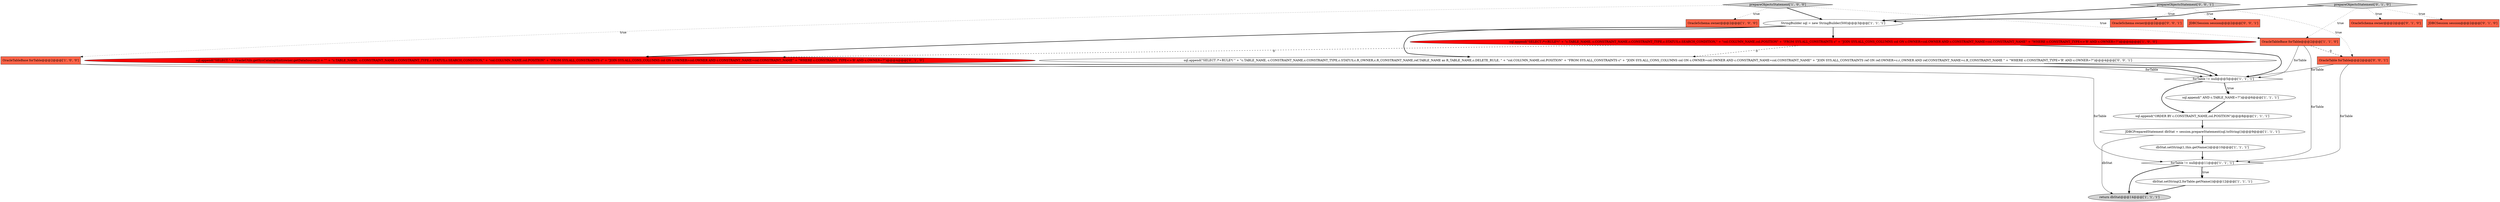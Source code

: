 digraph {
6 [style = filled, label = "prepareObjectsStatement['1', '0', '0']", fillcolor = lightgray, shape = diamond image = "AAA0AAABBB1BBB"];
7 [style = filled, label = "dbStat.setString(2,forTable.getName())@@@12@@@['1', '1', '1']", fillcolor = white, shape = ellipse image = "AAA0AAABBB1BBB"];
10 [style = filled, label = "forTable != null@@@5@@@['1', '1', '1']", fillcolor = white, shape = diamond image = "AAA0AAABBB1BBB"];
18 [style = filled, label = "prepareObjectsStatement['0', '0', '1']", fillcolor = lightgray, shape = diamond image = "AAA0AAABBB3BBB"];
17 [style = filled, label = "prepareObjectsStatement['0', '1', '0']", fillcolor = lightgray, shape = diamond image = "AAA0AAABBB2BBB"];
4 [style = filled, label = "StringBuilder sql = new StringBuilder(500)@@@3@@@['1', '1', '1']", fillcolor = white, shape = ellipse image = "AAA0AAABBB1BBB"];
9 [style = filled, label = "dbStat.setString(1,this.getName())@@@10@@@['1', '1', '1']", fillcolor = white, shape = ellipse image = "AAA0AAABBB1BBB"];
5 [style = filled, label = "sql.append(\"ORDER BY c.CONSTRAINT_NAME,col.POSITION\")@@@8@@@['1', '1', '1']", fillcolor = white, shape = ellipse image = "AAA0AAABBB1BBB"];
14 [style = filled, label = "OracleSchema owner@@@2@@@['0', '1', '0']", fillcolor = tomato, shape = box image = "AAA0AAABBB2BBB"];
0 [style = filled, label = "JDBCPreparedStatement dbStat = session.prepareStatement(sql.toString())@@@9@@@['1', '1', '1']", fillcolor = white, shape = ellipse image = "AAA0AAABBB1BBB"];
3 [style = filled, label = "return dbStat@@@14@@@['1', '1', '1']", fillcolor = lightgray, shape = ellipse image = "AAA0AAABBB1BBB"];
1 [style = filled, label = "OracleTableBase forTable@@@2@@@['1', '0', '0']", fillcolor = tomato, shape = box image = "AAA0AAABBB1BBB"];
8 [style = filled, label = "forTable != null@@@11@@@['1', '1', '1']", fillcolor = white, shape = diamond image = "AAA0AAABBB1BBB"];
15 [style = filled, label = "sql.append(\"SELECT \" + OracleUtils.getSysCatalogHint(owner.getDataSource()) + \"\" + \"c.TABLE_NAME, c.CONSTRAINT_NAME,c.CONSTRAINT_TYPE,c.STATUS,c.SEARCH_CONDITION,\" + \"col.COLUMN_NAME,col.POSITION\" + \"FROM SYS.ALL_CONSTRAINTS c\" + \"JOIN SYS.ALL_CONS_COLUMNS col ON c.OWNER=col.OWNER AND c.CONSTRAINT_NAME=col.CONSTRAINT_NAME\" + \"WHERE c.CONSTRAINT_TYPE<>'R' AND c.OWNER=?\")@@@4@@@['0', '1', '0']", fillcolor = red, shape = ellipse image = "AAA1AAABBB2BBB"];
13 [style = filled, label = "OracleTableBase forTable@@@2@@@['1', '1', '0']", fillcolor = tomato, shape = box image = "AAA0AAABBB1BBB"];
11 [style = filled, label = "sql.append(\" AND c.TABLE_NAME=?\")@@@6@@@['1', '1', '1']", fillcolor = white, shape = ellipse image = "AAA0AAABBB1BBB"];
22 [style = filled, label = "sql.append(\"SELECT /*+RULE*/ \" + \"c.TABLE_NAME, c.CONSTRAINT_NAME,c.CONSTRAINT_TYPE,c.STATUS,c.R_OWNER,c.R_CONSTRAINT_NAME,ref.TABLE_NAME as R_TABLE_NAME,c.DELETE_RULE, \" + \"col.COLUMN_NAME,col.POSITION\" + \"FROM SYS.ALL_CONSTRAINTS c\" + \"JOIN SYS.ALL_CONS_COLUMNS col ON c.OWNER=col.OWNER AND c.CONSTRAINT_NAME=col.CONSTRAINT_NAME\" + \"JOIN SYS.ALL_CONSTRAINTS ref ON ref.OWNER=c.r_OWNER AND ref.CONSTRAINT_NAME=c.R_CONSTRAINT_NAME \" + \"WHERE c.CONSTRAINT_TYPE='R' AND c.OWNER=?\")@@@4@@@['0', '0', '1']", fillcolor = white, shape = ellipse image = "AAA0AAABBB3BBB"];
12 [style = filled, label = "OracleSchema owner@@@2@@@['1', '0', '0']", fillcolor = tomato, shape = box image = "AAA0AAABBB1BBB"];
21 [style = filled, label = "OracleTable forTable@@@2@@@['0', '0', '1']", fillcolor = tomato, shape = box image = "AAA0AAABBB3BBB"];
16 [style = filled, label = "JDBCSession session@@@2@@@['0', '1', '0']", fillcolor = tomato, shape = box image = "AAA0AAABBB2BBB"];
19 [style = filled, label = "OracleSchema owner@@@2@@@['0', '0', '1']", fillcolor = tomato, shape = box image = "AAA0AAABBB3BBB"];
2 [style = filled, label = "sql.append(\"SELECT /*+RULE*/\" + \"c.TABLE_NAME, c.CONSTRAINT_NAME,c.CONSTRAINT_TYPE,c.STATUS,c.SEARCH_CONDITION,\" + \"col.COLUMN_NAME,col.POSITION\" + \"FROM SYS.ALL_CONSTRAINTS c\" + \"JOIN SYS.ALL_CONS_COLUMNS col ON c.OWNER=col.OWNER AND c.CONSTRAINT_NAME=col.CONSTRAINT_NAME\" + \"WHERE c.CONSTRAINT_TYPE<>'R' AND c.OWNER=?\")@@@4@@@['1', '0', '0']", fillcolor = red, shape = ellipse image = "AAA1AAABBB1BBB"];
20 [style = filled, label = "JDBCSession session@@@2@@@['0', '0', '1']", fillcolor = tomato, shape = box image = "AAA0AAABBB3BBB"];
1->8 [style = solid, label="forTable"];
0->9 [style = bold, label=""];
15->10 [style = bold, label=""];
21->8 [style = solid, label="forTable"];
0->3 [style = solid, label="dbStat"];
6->13 [style = dotted, label="true"];
4->15 [style = bold, label=""];
8->3 [style = bold, label=""];
6->1 [style = dotted, label="true"];
18->19 [style = dotted, label="true"];
1->10 [style = solid, label="forTable"];
17->14 [style = dotted, label="true"];
18->21 [style = dotted, label="true"];
8->7 [style = dotted, label="true"];
13->8 [style = solid, label="forTable"];
4->2 [style = bold, label=""];
18->20 [style = dotted, label="true"];
2->10 [style = bold, label=""];
9->8 [style = bold, label=""];
7->3 [style = bold, label=""];
8->7 [style = bold, label=""];
2->15 [style = dashed, label="0"];
17->16 [style = dotted, label="true"];
6->4 [style = bold, label=""];
11->5 [style = bold, label=""];
13->21 [style = dashed, label="0"];
10->5 [style = bold, label=""];
18->4 [style = bold, label=""];
5->0 [style = bold, label=""];
10->11 [style = dotted, label="true"];
13->10 [style = solid, label="forTable"];
22->10 [style = bold, label=""];
21->10 [style = solid, label="forTable"];
6->12 [style = dotted, label="true"];
17->13 [style = dotted, label="true"];
2->22 [style = dashed, label="0"];
4->22 [style = bold, label=""];
17->4 [style = bold, label=""];
10->11 [style = bold, label=""];
}
